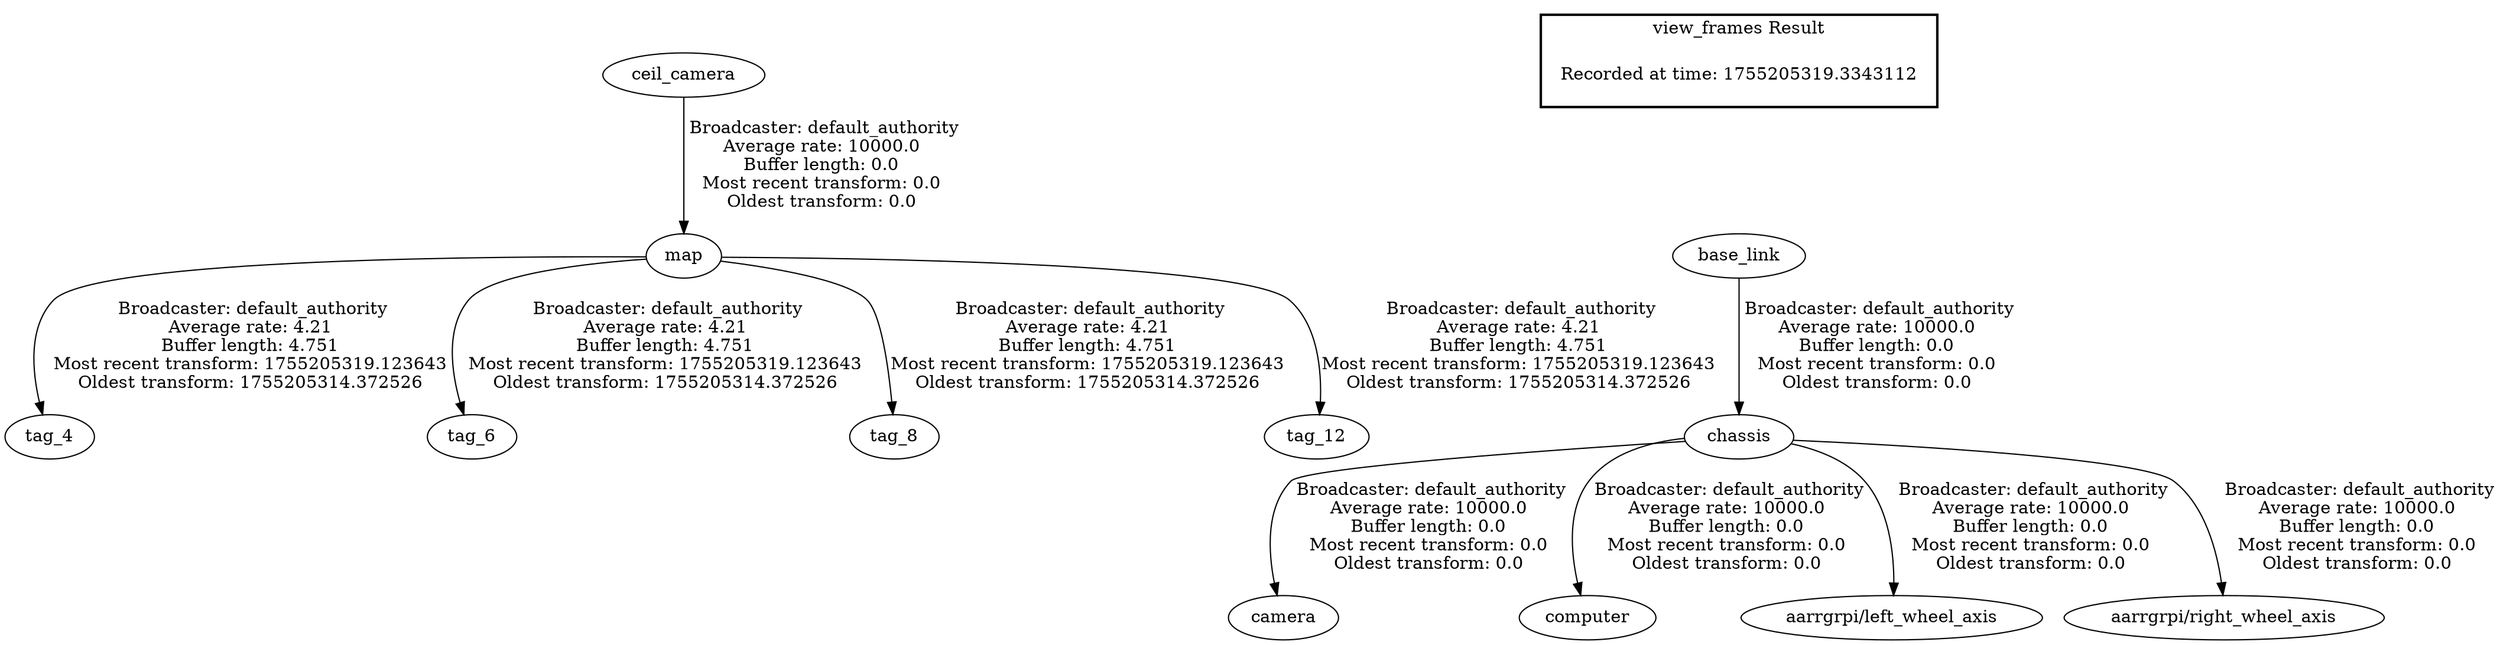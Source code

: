 digraph G {
"ceil_camera" -> "map"[label=" Broadcaster: default_authority\nAverage rate: 10000.0\nBuffer length: 0.0\nMost recent transform: 0.0\nOldest transform: 0.0\n"];
"base_link" -> "chassis"[label=" Broadcaster: default_authority\nAverage rate: 10000.0\nBuffer length: 0.0\nMost recent transform: 0.0\nOldest transform: 0.0\n"];
"chassis" -> "camera"[label=" Broadcaster: default_authority\nAverage rate: 10000.0\nBuffer length: 0.0\nMost recent transform: 0.0\nOldest transform: 0.0\n"];
"chassis" -> "computer"[label=" Broadcaster: default_authority\nAverage rate: 10000.0\nBuffer length: 0.0\nMost recent transform: 0.0\nOldest transform: 0.0\n"];
"chassis" -> "aarrgrpi/left_wheel_axis"[label=" Broadcaster: default_authority\nAverage rate: 10000.0\nBuffer length: 0.0\nMost recent transform: 0.0\nOldest transform: 0.0\n"];
"chassis" -> "aarrgrpi/right_wheel_axis"[label=" Broadcaster: default_authority\nAverage rate: 10000.0\nBuffer length: 0.0\nMost recent transform: 0.0\nOldest transform: 0.0\n"];
"map" -> "tag_4"[label=" Broadcaster: default_authority\nAverage rate: 4.21\nBuffer length: 4.751\nMost recent transform: 1755205319.123643\nOldest transform: 1755205314.372526\n"];
"map" -> "tag_6"[label=" Broadcaster: default_authority\nAverage rate: 4.21\nBuffer length: 4.751\nMost recent transform: 1755205319.123643\nOldest transform: 1755205314.372526\n"];
"map" -> "tag_8"[label=" Broadcaster: default_authority\nAverage rate: 4.21\nBuffer length: 4.751\nMost recent transform: 1755205319.123643\nOldest transform: 1755205314.372526\n"];
"map" -> "tag_12"[label=" Broadcaster: default_authority\nAverage rate: 4.21\nBuffer length: 4.751\nMost recent transform: 1755205319.123643\nOldest transform: 1755205314.372526\n"];
edge [style=invis];
 subgraph cluster_legend { style=bold; color=black; label ="view_frames Result";
"Recorded at time: 1755205319.3343112"[ shape=plaintext ] ;
}->"base_link";
}